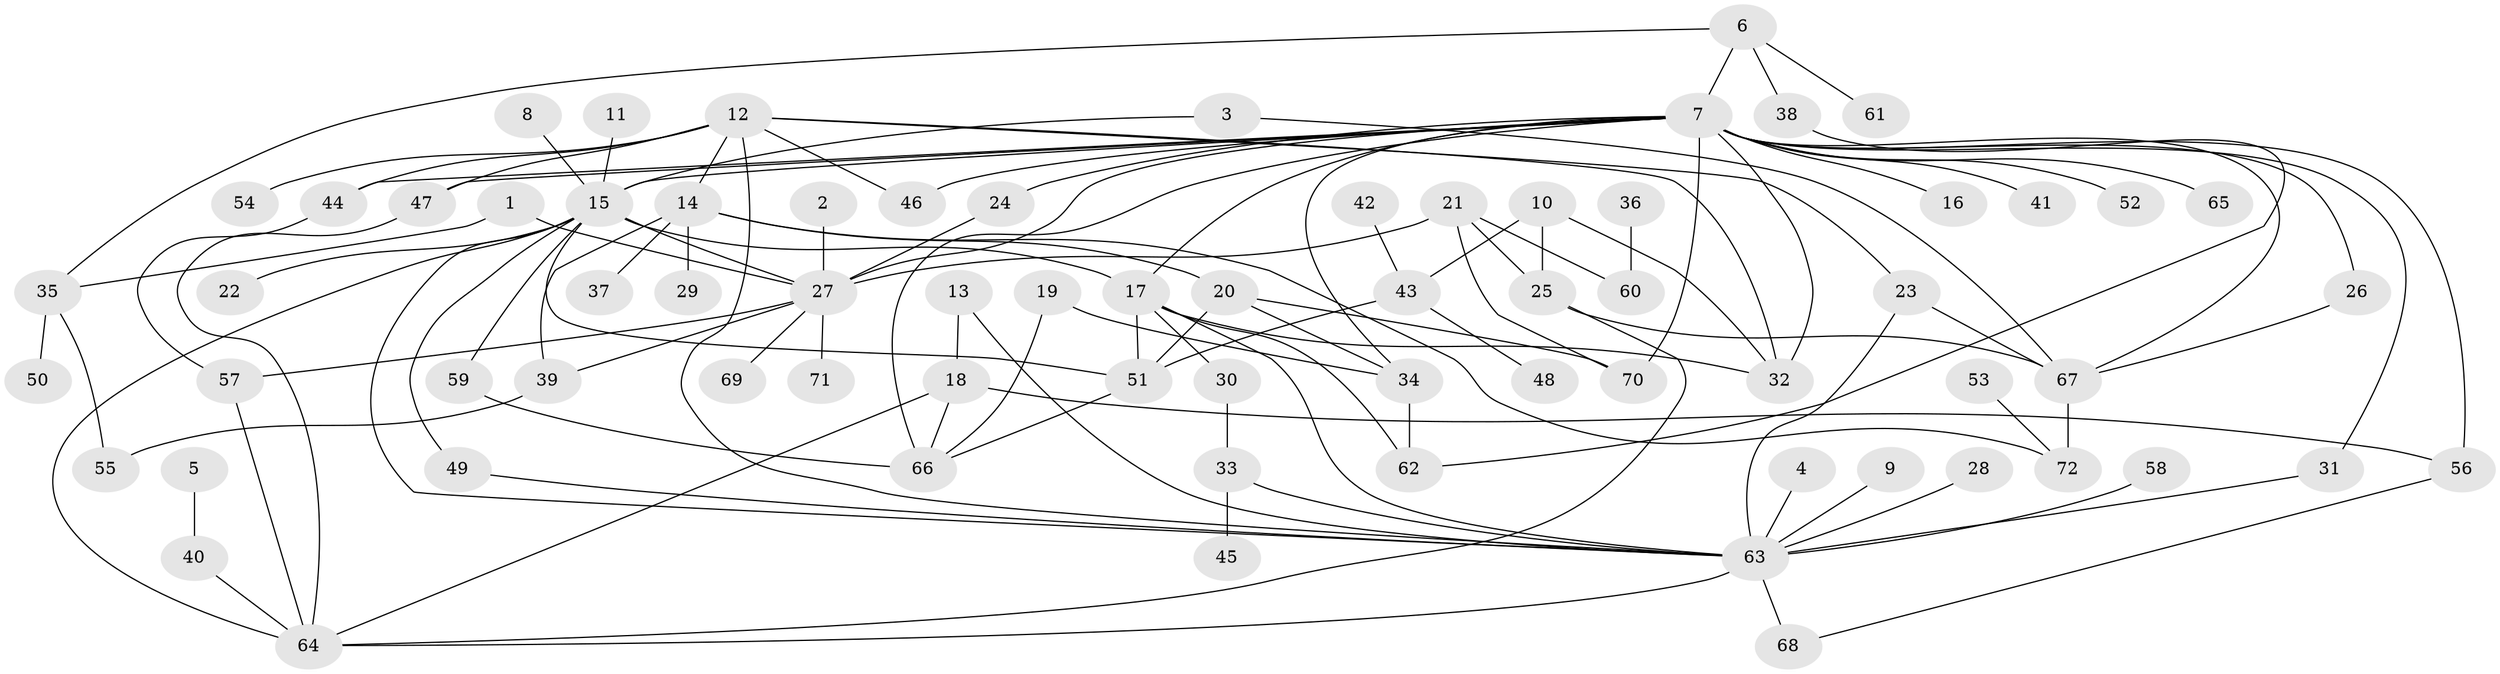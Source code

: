 // original degree distribution, {26: 0.006993006993006993, 12: 0.006993006993006993, 16: 0.006993006993006993, 8: 0.013986013986013986, 2: 0.2517482517482518, 10: 0.006993006993006993, 3: 0.13986013986013987, 4: 0.055944055944055944, 1: 0.43356643356643354, 11: 0.006993006993006993, 7: 0.02097902097902098, 18: 0.006993006993006993, 5: 0.027972027972027972, 6: 0.013986013986013986}
// Generated by graph-tools (version 1.1) at 2025/01/03/09/25 03:01:46]
// undirected, 72 vertices, 113 edges
graph export_dot {
graph [start="1"]
  node [color=gray90,style=filled];
  1;
  2;
  3;
  4;
  5;
  6;
  7;
  8;
  9;
  10;
  11;
  12;
  13;
  14;
  15;
  16;
  17;
  18;
  19;
  20;
  21;
  22;
  23;
  24;
  25;
  26;
  27;
  28;
  29;
  30;
  31;
  32;
  33;
  34;
  35;
  36;
  37;
  38;
  39;
  40;
  41;
  42;
  43;
  44;
  45;
  46;
  47;
  48;
  49;
  50;
  51;
  52;
  53;
  54;
  55;
  56;
  57;
  58;
  59;
  60;
  61;
  62;
  63;
  64;
  65;
  66;
  67;
  68;
  69;
  70;
  71;
  72;
  1 -- 27 [weight=1.0];
  1 -- 35 [weight=1.0];
  2 -- 27 [weight=1.0];
  3 -- 15 [weight=1.0];
  3 -- 67 [weight=1.0];
  4 -- 63 [weight=1.0];
  5 -- 40 [weight=1.0];
  6 -- 7 [weight=1.0];
  6 -- 35 [weight=1.0];
  6 -- 38 [weight=1.0];
  6 -- 61 [weight=1.0];
  7 -- 15 [weight=1.0];
  7 -- 16 [weight=1.0];
  7 -- 17 [weight=1.0];
  7 -- 24 [weight=1.0];
  7 -- 26 [weight=1.0];
  7 -- 27 [weight=1.0];
  7 -- 31 [weight=1.0];
  7 -- 32 [weight=1.0];
  7 -- 34 [weight=1.0];
  7 -- 41 [weight=1.0];
  7 -- 44 [weight=1.0];
  7 -- 46 [weight=1.0];
  7 -- 47 [weight=1.0];
  7 -- 52 [weight=1.0];
  7 -- 56 [weight=2.0];
  7 -- 65 [weight=1.0];
  7 -- 66 [weight=2.0];
  7 -- 67 [weight=1.0];
  7 -- 70 [weight=1.0];
  8 -- 15 [weight=1.0];
  9 -- 63 [weight=1.0];
  10 -- 25 [weight=1.0];
  10 -- 32 [weight=1.0];
  10 -- 43 [weight=1.0];
  11 -- 15 [weight=1.0];
  12 -- 14 [weight=1.0];
  12 -- 23 [weight=1.0];
  12 -- 32 [weight=1.0];
  12 -- 44 [weight=1.0];
  12 -- 46 [weight=1.0];
  12 -- 47 [weight=1.0];
  12 -- 54 [weight=1.0];
  12 -- 63 [weight=1.0];
  13 -- 18 [weight=1.0];
  13 -- 63 [weight=1.0];
  14 -- 20 [weight=1.0];
  14 -- 29 [weight=1.0];
  14 -- 37 [weight=1.0];
  14 -- 39 [weight=1.0];
  14 -- 72 [weight=1.0];
  15 -- 17 [weight=1.0];
  15 -- 22 [weight=1.0];
  15 -- 27 [weight=1.0];
  15 -- 49 [weight=1.0];
  15 -- 51 [weight=1.0];
  15 -- 59 [weight=1.0];
  15 -- 63 [weight=1.0];
  15 -- 64 [weight=1.0];
  17 -- 30 [weight=1.0];
  17 -- 32 [weight=1.0];
  17 -- 51 [weight=1.0];
  17 -- 62 [weight=1.0];
  17 -- 63 [weight=1.0];
  18 -- 56 [weight=1.0];
  18 -- 64 [weight=1.0];
  18 -- 66 [weight=1.0];
  19 -- 34 [weight=1.0];
  19 -- 66 [weight=1.0];
  20 -- 34 [weight=2.0];
  20 -- 51 [weight=1.0];
  20 -- 70 [weight=1.0];
  21 -- 25 [weight=1.0];
  21 -- 27 [weight=1.0];
  21 -- 60 [weight=1.0];
  21 -- 70 [weight=1.0];
  23 -- 63 [weight=1.0];
  23 -- 67 [weight=1.0];
  24 -- 27 [weight=1.0];
  25 -- 64 [weight=1.0];
  25 -- 67 [weight=1.0];
  26 -- 67 [weight=1.0];
  27 -- 39 [weight=1.0];
  27 -- 57 [weight=1.0];
  27 -- 69 [weight=1.0];
  27 -- 71 [weight=1.0];
  28 -- 63 [weight=1.0];
  30 -- 33 [weight=1.0];
  31 -- 63 [weight=1.0];
  33 -- 45 [weight=1.0];
  33 -- 63 [weight=1.0];
  34 -- 62 [weight=1.0];
  35 -- 50 [weight=1.0];
  35 -- 55 [weight=1.0];
  36 -- 60 [weight=1.0];
  38 -- 62 [weight=1.0];
  39 -- 55 [weight=1.0];
  40 -- 64 [weight=1.0];
  42 -- 43 [weight=1.0];
  43 -- 48 [weight=1.0];
  43 -- 51 [weight=1.0];
  44 -- 57 [weight=1.0];
  47 -- 64 [weight=1.0];
  49 -- 63 [weight=1.0];
  51 -- 66 [weight=1.0];
  53 -- 72 [weight=1.0];
  56 -- 68 [weight=1.0];
  57 -- 64 [weight=1.0];
  58 -- 63 [weight=1.0];
  59 -- 66 [weight=1.0];
  63 -- 64 [weight=1.0];
  63 -- 68 [weight=1.0];
  67 -- 72 [weight=1.0];
}
